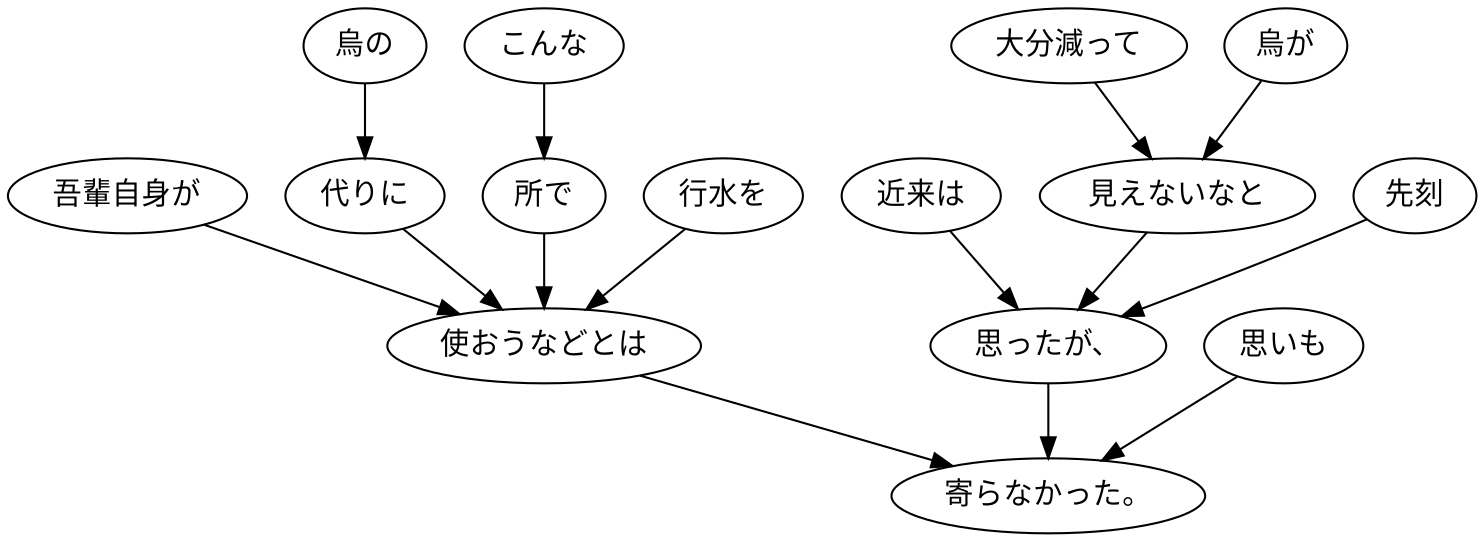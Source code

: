 digraph graph9175 {
	node0 [label="近来は"];
	node1 [label="大分減って"];
	node2 [label="烏が"];
	node3 [label="見えないなと"];
	node4 [label="先刻"];
	node5 [label="思ったが、"];
	node6 [label="吾輩自身が"];
	node7 [label="烏の"];
	node8 [label="代りに"];
	node9 [label="こんな"];
	node10 [label="所で"];
	node11 [label="行水を"];
	node12 [label="使おうなどとは"];
	node13 [label="思いも"];
	node14 [label="寄らなかった。"];
	node0 -> node5;
	node1 -> node3;
	node2 -> node3;
	node3 -> node5;
	node4 -> node5;
	node5 -> node14;
	node6 -> node12;
	node7 -> node8;
	node8 -> node12;
	node9 -> node10;
	node10 -> node12;
	node11 -> node12;
	node12 -> node14;
	node13 -> node14;
}
